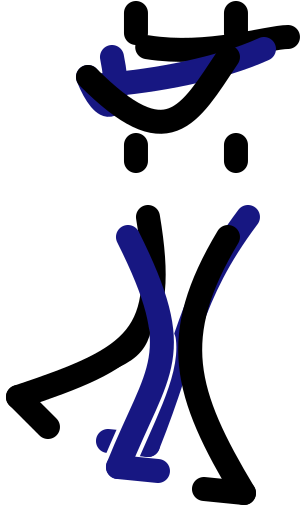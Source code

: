 <?xml version="1.0" encoding="UTF-8"?>
<dia:diagram xmlns:dia="http://www.lysator.liu.se/~alla/dia/">
  <dia:layer name="fondo" visible="false" connectable="false">
    <dia:object type="Standard - Line" version="0" id="O0">
      <dia:attribute name="obj_pos">
        <dia:point val="2,32"/>
      </dia:attribute>
      <dia:attribute name="obj_bb">
        <dia:rectangle val="1.947,31.947;36.053,34.319"/>
      </dia:attribute>
      <dia:attribute name="conn_endpoints">
        <dia:point val="2,32"/>
        <dia:point val="36,34"/>
      </dia:attribute>
      <dia:attribute name="numcp">
        <dia:int val="1"/>
      </dia:attribute>
      <dia:attribute name="end_arrow">
        <dia:enum val="22"/>
      </dia:attribute>
      <dia:attribute name="end_arrow_length">
        <dia:real val="0.5"/>
      </dia:attribute>
      <dia:attribute name="end_arrow_width">
        <dia:real val="0.5"/>
      </dia:attribute>
    </dia:object>
    <dia:object type="Standard - Line" version="0" id="O1">
      <dia:attribute name="obj_pos">
        <dia:point val="3,30.5"/>
      </dia:attribute>
      <dia:attribute name="obj_bb">
        <dia:rectangle val="2.947,30.447;37.053,32.819"/>
      </dia:attribute>
      <dia:attribute name="conn_endpoints">
        <dia:point val="3,30.5"/>
        <dia:point val="37,32.5"/>
      </dia:attribute>
      <dia:attribute name="numcp">
        <dia:int val="1"/>
      </dia:attribute>
      <dia:attribute name="end_arrow">
        <dia:enum val="22"/>
      </dia:attribute>
      <dia:attribute name="end_arrow_length">
        <dia:real val="0.5"/>
      </dia:attribute>
      <dia:attribute name="end_arrow_width">
        <dia:real val="0.5"/>
      </dia:attribute>
    </dia:object>
    <dia:object type="Standard - Line" version="0" id="O2">
      <dia:attribute name="obj_pos">
        <dia:point val="6,16"/>
      </dia:attribute>
      <dia:attribute name="obj_bb">
        <dia:rectangle val="5.938,7.859;33.062,16.062"/>
      </dia:attribute>
      <dia:attribute name="conn_endpoints">
        <dia:point val="6,16"/>
        <dia:point val="33,8"/>
      </dia:attribute>
      <dia:attribute name="numcp">
        <dia:int val="1"/>
      </dia:attribute>
      <dia:attribute name="end_arrow">
        <dia:enum val="22"/>
      </dia:attribute>
      <dia:attribute name="end_arrow_length">
        <dia:real val="0.5"/>
      </dia:attribute>
      <dia:attribute name="end_arrow_width">
        <dia:real val="0.5"/>
      </dia:attribute>
    </dia:object>
  </dia:layer>
  <dia:layer name="Segundo plano" visible="true" connectable="true" active="true">
    <dia:object type="Standard - BezierLine" version="0" id="O3">
      <dia:attribute name="obj_pos">
        <dia:point val="18.962,11.509"/>
      </dia:attribute>
      <dia:attribute name="obj_bb">
        <dia:rectangle val="18.274,10.4;26.6,12.245"/>
      </dia:attribute>
      <dia:attribute name="bez_points">
        <dia:point val="18.962,11.509"/>
        <dia:point val="22,12"/>
        <dia:point val="25,11"/>
        <dia:point val="26,11"/>
      </dia:attribute>
      <dia:attribute name="corner_types">
        <dia:enum val="0"/>
        <dia:enum val="0"/>
      </dia:attribute>
      <dia:attribute name="line_width">
        <dia:real val="1.2"/>
      </dia:attribute>
      <dia:attribute name="line_caps">
        <dia:enum val="1"/>
      </dia:attribute>
      <dia:connections>
        <dia:connection handle="0" to="O8" connection="0"/>
      </dia:connections>
    </dia:object>
    <dia:object type="Standard - BezierLine" version="0" id="O4">
      <dia:attribute name="obj_pos">
        <dia:point val="19,20"/>
      </dia:attribute>
      <dia:attribute name="obj_bb">
        <dia:rectangle val="11.741,19.309;19.886,29.759"/>
      </dia:attribute>
      <dia:attribute name="bez_points">
        <dia:point val="19,20"/>
        <dia:point val="20,26"/>
        <dia:point val="18.5,27"/>
        <dia:point val="12.5,29"/>
      </dia:attribute>
      <dia:attribute name="corner_types">
        <dia:enum val="0"/>
        <dia:enum val="0"/>
      </dia:attribute>
      <dia:attribute name="line_width">
        <dia:real val="1.2"/>
      </dia:attribute>
      <dia:attribute name="line_caps">
        <dia:enum val="1"/>
      </dia:attribute>
    </dia:object>
    <dia:object type="Standard - BezierLine" version="0" id="O5">
      <dia:attribute name="obj_pos">
        <dia:point val="16.8,13.4"/>
      </dia:attribute>
      <dia:attribute name="obj_bb">
        <dia:rectangle val="16.156,10.806;25.595,14.044"/>
      </dia:attribute>
      <dia:attribute name="bez_points">
        <dia:point val="16.8,13.4"/>
        <dia:point val="19.4,13.2"/>
        <dia:point val="22.6,12.6"/>
        <dia:point val="24.8,11.6"/>
      </dia:attribute>
      <dia:attribute name="corner_types">
        <dia:enum val="0"/>
        <dia:enum val="0"/>
      </dia:attribute>
      <dia:attribute name="line_color">
        <dia:color val="#171782ff"/>
      </dia:attribute>
      <dia:attribute name="line_width">
        <dia:real val="1.2"/>
      </dia:attribute>
      <dia:attribute name="line_caps">
        <dia:enum val="1"/>
      </dia:attribute>
    </dia:object>
    <dia:group>
      <dia:attribute name="meta">
        <dia:composite type="dict"/>
      </dia:attribute>
      <dia:attribute name="matrix"/>
      <dia:object type="stickman3d - pelvis-gray-120" version="1" id="O6">
        <dia:attribute name="obj_pos">
          <dia:point val="16,17"/>
        </dia:attribute>
        <dia:attribute name="obj_bb">
          <dia:rectangle val="15.716,16.898;20.726,21.503"/>
        </dia:attribute>
        <dia:attribute name="meta">
          <dia:composite type="dict"/>
        </dia:attribute>
        <dia:attribute name="elem_corner">
          <dia:point val="16,17"/>
        </dia:attribute>
        <dia:attribute name="elem_width">
          <dia:real val="4.5"/>
        </dia:attribute>
        <dia:attribute name="elem_height">
          <dia:real val="4.3"/>
        </dia:attribute>
        <dia:attribute name="line_width">
          <dia:real val="0.1"/>
        </dia:attribute>
        <dia:attribute name="line_colour">
          <dia:color val="#000000ff"/>
        </dia:attribute>
        <dia:attribute name="fill_colour">
          <dia:color val="#ffffffff"/>
        </dia:attribute>
        <dia:attribute name="show_background">
          <dia:boolean val="true"/>
        </dia:attribute>
        <dia:attribute name="line_style">
          <dia:enum val="0"/>
          <dia:real val="1"/>
        </dia:attribute>
        <dia:attribute name="flip_horizontal">
          <dia:boolean val="false"/>
        </dia:attribute>
        <dia:attribute name="flip_vertical">
          <dia:boolean val="false"/>
        </dia:attribute>
        <dia:attribute name="subscale">
          <dia:real val="1"/>
        </dia:attribute>
      </dia:object>
      <dia:object type="Standard - Line" version="0" id="O7">
        <dia:attribute name="obj_pos">
          <dia:point val="18.4,16.4"/>
        </dia:attribute>
        <dia:attribute name="obj_bb">
          <dia:rectangle val="17.8,15.8;19,17.8"/>
        </dia:attribute>
        <dia:attribute name="conn_endpoints">
          <dia:point val="18.4,16.4"/>
          <dia:point val="18.4,17.2"/>
        </dia:attribute>
        <dia:attribute name="numcp">
          <dia:int val="1"/>
        </dia:attribute>
        <dia:attribute name="line_width">
          <dia:real val="1.2"/>
        </dia:attribute>
        <dia:attribute name="line_caps">
          <dia:enum val="1"/>
        </dia:attribute>
      </dia:object>
      <dia:object type="stickman3d - torax-gray-120" version="1" id="O8">
        <dia:attribute name="obj_pos">
          <dia:point val="15.5,11"/>
        </dia:attribute>
        <dia:attribute name="obj_bb">
          <dia:rectangle val="14.609,10.866;21.387,16.785"/>
        </dia:attribute>
        <dia:attribute name="meta">
          <dia:composite type="dict"/>
        </dia:attribute>
        <dia:attribute name="elem_corner">
          <dia:point val="15.5,11"/>
        </dia:attribute>
        <dia:attribute name="elem_width">
          <dia:real val="5.193"/>
        </dia:attribute>
        <dia:attribute name="elem_height">
          <dia:real val="5.6"/>
        </dia:attribute>
        <dia:attribute name="line_width">
          <dia:real val="0.1"/>
        </dia:attribute>
        <dia:attribute name="line_colour">
          <dia:color val="#000000ff"/>
        </dia:attribute>
        <dia:attribute name="fill_colour">
          <dia:color val="#ffffffff"/>
        </dia:attribute>
        <dia:attribute name="show_background">
          <dia:boolean val="true"/>
        </dia:attribute>
        <dia:attribute name="line_style">
          <dia:enum val="0"/>
          <dia:real val="1"/>
        </dia:attribute>
        <dia:attribute name="flip_horizontal">
          <dia:boolean val="false"/>
        </dia:attribute>
        <dia:attribute name="flip_vertical">
          <dia:boolean val="false"/>
        </dia:attribute>
        <dia:attribute name="subscale">
          <dia:real val="1"/>
        </dia:attribute>
      </dia:object>
    </dia:group>
    <dia:object type="Standard - BezierLine" version="0" id="O9">
      <dia:attribute name="obj_pos">
        <dia:point val="19.6,26.6"/>
      </dia:attribute>
      <dia:attribute name="obj_bb">
        <dia:rectangle val="15.95,25.659;20.541,34.55"/>
      </dia:attribute>
      <dia:attribute name="bez_points">
        <dia:point val="19.6,26.6"/>
        <dia:point val="19.8,27.6"/>
        <dia:point val="18.5,30"/>
        <dia:point val="17,33.5"/>
      </dia:attribute>
      <dia:attribute name="corner_types">
        <dia:enum val="0"/>
        <dia:enum val="0"/>
      </dia:attribute>
      <dia:attribute name="line_color">
        <dia:color val="#ffffffff"/>
      </dia:attribute>
      <dia:attribute name="line_width">
        <dia:real val="1.6"/>
      </dia:attribute>
      <dia:attribute name="line_caps">
        <dia:enum val="1"/>
      </dia:attribute>
    </dia:object>
    <dia:object type="Standard - Line" version="0" id="O10">
      <dia:attribute name="obj_pos">
        <dia:point val="12.5,29"/>
      </dia:attribute>
      <dia:attribute name="obj_bb">
        <dia:rectangle val="11.652,28.151;14.848,31.349"/>
      </dia:attribute>
      <dia:attribute name="conn_endpoints">
        <dia:point val="12.5,29"/>
        <dia:point val="14,30.5"/>
      </dia:attribute>
      <dia:attribute name="numcp">
        <dia:int val="1"/>
      </dia:attribute>
      <dia:attribute name="line_width">
        <dia:real val="1.2"/>
      </dia:attribute>
      <dia:attribute name="line_caps">
        <dia:enum val="1"/>
      </dia:attribute>
    </dia:object>
    <dia:object type="Standard - BezierLine" version="0" id="O11">
      <dia:attribute name="obj_pos">
        <dia:point val="17.2,12"/>
      </dia:attribute>
      <dia:attribute name="obj_bb">
        <dia:rectangle val="15.22,11.294;17.983,14.994"/>
      </dia:attribute>
      <dia:attribute name="bez_points">
        <dia:point val="17.2,12"/>
        <dia:point val="17.8,15"/>
        <dia:point val="16.8,15"/>
        <dia:point val="16,13"/>
      </dia:attribute>
      <dia:attribute name="corner_types">
        <dia:enum val="0"/>
        <dia:enum val="0"/>
      </dia:attribute>
      <dia:attribute name="line_color">
        <dia:color val="#171782ff"/>
      </dia:attribute>
      <dia:attribute name="line_width">
        <dia:real val="1.2"/>
      </dia:attribute>
      <dia:attribute name="line_caps">
        <dia:enum val="1"/>
      </dia:attribute>
    </dia:object>
    <dia:object type="Standard - BezierLine" version="0" id="O12">
      <dia:attribute name="obj_pos">
        <dia:point val="24,20"/>
      </dia:attribute>
      <dia:attribute name="obj_bb">
        <dia:rectangle val="18.22,19.16;24.84,32.18"/>
      </dia:attribute>
      <dia:attribute name="bez_points">
        <dia:point val="24,20"/>
        <dia:point val="21,24"/>
        <dia:point val="21,26.4"/>
        <dia:point val="19,31.4"/>
      </dia:attribute>
      <dia:attribute name="corner_types">
        <dia:enum val="0"/>
        <dia:enum val="0"/>
      </dia:attribute>
      <dia:attribute name="line_color">
        <dia:color val="#171782ff"/>
      </dia:attribute>
      <dia:attribute name="line_width">
        <dia:real val="1.2"/>
      </dia:attribute>
      <dia:attribute name="line_caps">
        <dia:enum val="1"/>
      </dia:attribute>
    </dia:object>
    <dia:object type="Standard - Line" version="0" id="O13">
      <dia:attribute name="obj_pos">
        <dia:point val="17,31.2"/>
      </dia:attribute>
      <dia:attribute name="obj_bb">
        <dia:rectangle val="16.343,30.543;19.657,32.057"/>
      </dia:attribute>
      <dia:attribute name="conn_endpoints">
        <dia:point val="17,31.2"/>
        <dia:point val="19,31.4"/>
      </dia:attribute>
      <dia:attribute name="numcp">
        <dia:int val="1"/>
      </dia:attribute>
      <dia:attribute name="line_color">
        <dia:color val="#171782ff"/>
      </dia:attribute>
      <dia:attribute name="line_width">
        <dia:real val="1.2"/>
      </dia:attribute>
      <dia:attribute name="line_caps">
        <dia:enum val="1"/>
      </dia:attribute>
    </dia:object>
    <dia:object type="Standard - Line" version="0" id="O14">
      <dia:attribute name="obj_pos">
        <dia:point val="21.8,33.6"/>
      </dia:attribute>
      <dia:attribute name="obj_bb">
        <dia:rectangle val="21.143,32.943;24.457,34.457"/>
      </dia:attribute>
      <dia:attribute name="conn_endpoints">
        <dia:point val="21.8,33.6"/>
        <dia:point val="23.8,33.8"/>
      </dia:attribute>
      <dia:attribute name="numcp">
        <dia:int val="1"/>
      </dia:attribute>
      <dia:attribute name="line_width">
        <dia:real val="1.2"/>
      </dia:attribute>
      <dia:attribute name="line_caps">
        <dia:enum val="1"/>
      </dia:attribute>
    </dia:object>
    <dia:group>
      <dia:attribute name="meta">
        <dia:composite type="dict"/>
      </dia:attribute>
      <dia:attribute name="matrix"/>
      <dia:object type="stickman3d - pelvis-white-120" version="1" id="O15">
        <dia:attribute name="obj_pos">
          <dia:point val="21,17"/>
        </dia:attribute>
        <dia:attribute name="obj_bb">
          <dia:rectangle val="20.716,16.898;25.726,21.503"/>
        </dia:attribute>
        <dia:attribute name="meta">
          <dia:composite type="dict"/>
        </dia:attribute>
        <dia:attribute name="elem_corner">
          <dia:point val="21,17"/>
        </dia:attribute>
        <dia:attribute name="elem_width">
          <dia:real val="4.5"/>
        </dia:attribute>
        <dia:attribute name="elem_height">
          <dia:real val="4.3"/>
        </dia:attribute>
        <dia:attribute name="line_width">
          <dia:real val="0.1"/>
        </dia:attribute>
        <dia:attribute name="line_colour">
          <dia:color val="#000000ff"/>
        </dia:attribute>
        <dia:attribute name="fill_colour">
          <dia:color val="#ffffffff"/>
        </dia:attribute>
        <dia:attribute name="show_background">
          <dia:boolean val="true"/>
        </dia:attribute>
        <dia:attribute name="line_style">
          <dia:enum val="0"/>
          <dia:real val="1"/>
        </dia:attribute>
        <dia:attribute name="flip_horizontal">
          <dia:boolean val="false"/>
        </dia:attribute>
        <dia:attribute name="flip_vertical">
          <dia:boolean val="false"/>
        </dia:attribute>
        <dia:attribute name="subscale">
          <dia:real val="1"/>
        </dia:attribute>
      </dia:object>
      <dia:object type="Standard - Line" version="0" id="O16">
        <dia:attribute name="obj_pos">
          <dia:point val="23.4,16.4"/>
        </dia:attribute>
        <dia:attribute name="obj_bb">
          <dia:rectangle val="22.8,15.8;24,17.8"/>
        </dia:attribute>
        <dia:attribute name="conn_endpoints">
          <dia:point val="23.4,16.4"/>
          <dia:point val="23.4,17.2"/>
        </dia:attribute>
        <dia:attribute name="numcp">
          <dia:int val="1"/>
        </dia:attribute>
        <dia:attribute name="line_width">
          <dia:real val="1.2"/>
        </dia:attribute>
        <dia:attribute name="line_caps">
          <dia:enum val="1"/>
        </dia:attribute>
      </dia:object>
      <dia:object type="stickman3d - torax-white-120" version="1" id="O17">
        <dia:attribute name="obj_pos">
          <dia:point val="20.5,11"/>
        </dia:attribute>
        <dia:attribute name="obj_bb">
          <dia:rectangle val="19.609,10.866;26.387,16.785"/>
        </dia:attribute>
        <dia:attribute name="meta">
          <dia:composite type="dict"/>
        </dia:attribute>
        <dia:attribute name="elem_corner">
          <dia:point val="20.5,11"/>
        </dia:attribute>
        <dia:attribute name="elem_width">
          <dia:real val="5.193"/>
        </dia:attribute>
        <dia:attribute name="elem_height">
          <dia:real val="5.6"/>
        </dia:attribute>
        <dia:attribute name="line_width">
          <dia:real val="0.1"/>
        </dia:attribute>
        <dia:attribute name="line_colour">
          <dia:color val="#000000ff"/>
        </dia:attribute>
        <dia:attribute name="fill_colour">
          <dia:color val="#ffffffff"/>
        </dia:attribute>
        <dia:attribute name="show_background">
          <dia:boolean val="true"/>
        </dia:attribute>
        <dia:attribute name="line_style">
          <dia:enum val="0"/>
          <dia:real val="1"/>
        </dia:attribute>
        <dia:attribute name="flip_horizontal">
          <dia:boolean val="false"/>
        </dia:attribute>
        <dia:attribute name="flip_vertical">
          <dia:boolean val="false"/>
        </dia:attribute>
        <dia:attribute name="subscale">
          <dia:real val="1"/>
        </dia:attribute>
      </dia:object>
    </dia:group>
    <dia:object type="Standard - BezierLine" version="0" id="O18">
      <dia:attribute name="obj_pos">
        <dia:point val="23,21"/>
      </dia:attribute>
      <dia:attribute name="obj_bb">
        <dia:rectangle val="20.511,20.177;24.623,34.623"/>
      </dia:attribute>
      <dia:attribute name="bez_points">
        <dia:point val="23,21"/>
        <dia:point val="20,26"/>
        <dia:point val="20.8,28.8"/>
        <dia:point val="23.8,33.8"/>
      </dia:attribute>
      <dia:attribute name="corner_types">
        <dia:enum val="0"/>
        <dia:enum val="0"/>
      </dia:attribute>
      <dia:attribute name="line_width">
        <dia:real val="1.2"/>
      </dia:attribute>
      <dia:attribute name="line_caps">
        <dia:enum val="1"/>
      </dia:attribute>
    </dia:object>
    <dia:object type="Standard - BezierLine" version="0" id="O19">
      <dia:attribute name="obj_pos">
        <dia:point val="16,13"/>
      </dia:attribute>
      <dia:attribute name="obj_bb">
        <dia:rectangle val="15.152,11.168;23.832,15.84"/>
      </dia:attribute>
      <dia:attribute name="bez_points">
        <dia:point val="16,13"/>
        <dia:point val="20,17"/>
        <dia:point val="21,15"/>
        <dia:point val="23,12"/>
      </dia:attribute>
      <dia:attribute name="corner_types">
        <dia:enum val="0"/>
        <dia:enum val="0"/>
      </dia:attribute>
      <dia:attribute name="line_width">
        <dia:real val="1.2"/>
      </dia:attribute>
      <dia:attribute name="line_caps">
        <dia:enum val="1"/>
      </dia:attribute>
    </dia:object>
    <dia:object type="Standard - BezierLine" version="0" id="O20">
      <dia:attribute name="obj_pos">
        <dia:point val="19.6,26.2"/>
      </dia:attribute>
      <dia:attribute name="obj_bb">
        <dia:rectangle val="16.423,25.307;20.493,33.633"/>
      </dia:attribute>
      <dia:attribute name="bez_points">
        <dia:point val="19.6,26.2"/>
        <dia:point val="19.8,27.8"/>
        <dia:point val="18.5,30"/>
        <dia:point val="17.5,32.5"/>
      </dia:attribute>
      <dia:attribute name="corner_types">
        <dia:enum val="0"/>
        <dia:enum val="0"/>
      </dia:attribute>
      <dia:attribute name="line_color">
        <dia:color val="#ffffffff"/>
      </dia:attribute>
      <dia:attribute name="line_width">
        <dia:real val="1.6"/>
      </dia:attribute>
      <dia:attribute name="line_caps">
        <dia:enum val="1"/>
      </dia:attribute>
      <dia:attribute name="absolute_end_gap">
        <dia:real val="-0.1"/>
      </dia:attribute>
    </dia:object>
    <dia:object type="Standard - BezierLine" version="0" id="O21">
      <dia:attribute name="obj_pos">
        <dia:point val="18,21"/>
      </dia:attribute>
      <dia:attribute name="obj_bb">
        <dia:rectangle val="16.72,20.195;20.296,33.28"/>
      </dia:attribute>
      <dia:attribute name="bez_points">
        <dia:point val="18,21"/>
        <dia:point val="21,27"/>
        <dia:point val="19.5,27.5"/>
        <dia:point val="17.5,32.5"/>
      </dia:attribute>
      <dia:attribute name="corner_types">
        <dia:enum val="0"/>
        <dia:enum val="0"/>
      </dia:attribute>
      <dia:attribute name="line_color">
        <dia:color val="#171782ff"/>
      </dia:attribute>
      <dia:attribute name="line_width">
        <dia:real val="1.2"/>
      </dia:attribute>
      <dia:attribute name="line_caps">
        <dia:enum val="1"/>
      </dia:attribute>
    </dia:object>
    <dia:object type="Standard - Line" version="0" id="O22">
      <dia:attribute name="obj_pos">
        <dia:point val="17.5,32.5"/>
      </dia:attribute>
      <dia:attribute name="obj_bb">
        <dia:rectangle val="16.843,31.843;20.157,33.357"/>
      </dia:attribute>
      <dia:attribute name="conn_endpoints">
        <dia:point val="17.5,32.5"/>
        <dia:point val="19.5,32.7"/>
      </dia:attribute>
      <dia:attribute name="numcp">
        <dia:int val="1"/>
      </dia:attribute>
      <dia:attribute name="line_color">
        <dia:color val="#171782ff"/>
      </dia:attribute>
      <dia:attribute name="line_width">
        <dia:real val="1.2"/>
      </dia:attribute>
      <dia:attribute name="line_caps">
        <dia:enum val="1"/>
      </dia:attribute>
    </dia:object>
    <dia:object type="Standard - BezierLine" version="0" id="O23">
      <dia:attribute name="obj_pos">
        <dia:point val="18.6,25.8"/>
      </dia:attribute>
      <dia:attribute name="obj_bb">
        <dia:rectangle val="16.35,25.168;19.233,27.85"/>
      </dia:attribute>
      <dia:attribute name="bez_points">
        <dia:point val="18.6,25.8"/>
        <dia:point val="18.4,26.4"/>
        <dia:point val="18,26.8"/>
        <dia:point val="17,27.2"/>
      </dia:attribute>
      <dia:attribute name="corner_types">
        <dia:enum val="0"/>
        <dia:enum val="0"/>
      </dia:attribute>
      <dia:attribute name="line_width">
        <dia:real val="1"/>
      </dia:attribute>
      <dia:attribute name="line_caps">
        <dia:enum val="1"/>
      </dia:attribute>
    </dia:object>
    <dia:object type="Standard - Line" version="0" id="O24">
      <dia:attribute name="obj_pos">
        <dia:point val="18.4,9.8"/>
      </dia:attribute>
      <dia:attribute name="obj_bb">
        <dia:rectangle val="17.8,9.2;19,11.4"/>
      </dia:attribute>
      <dia:attribute name="conn_endpoints">
        <dia:point val="18.4,9.8"/>
        <dia:point val="18.4,10.8"/>
      </dia:attribute>
      <dia:attribute name="numcp">
        <dia:int val="1"/>
      </dia:attribute>
      <dia:attribute name="line_width">
        <dia:real val="1.2"/>
      </dia:attribute>
      <dia:attribute name="line_caps">
        <dia:enum val="1"/>
      </dia:attribute>
    </dia:object>
    <dia:object type="Standard - Line" version="0" id="O25">
      <dia:attribute name="obj_pos">
        <dia:point val="23.4,9.8"/>
      </dia:attribute>
      <dia:attribute name="obj_bb">
        <dia:rectangle val="22.8,9.2;24,11.4"/>
      </dia:attribute>
      <dia:attribute name="conn_endpoints">
        <dia:point val="23.4,9.8"/>
        <dia:point val="23.4,10.8"/>
      </dia:attribute>
      <dia:attribute name="numcp">
        <dia:int val="1"/>
      </dia:attribute>
      <dia:attribute name="line_width">
        <dia:real val="1.2"/>
      </dia:attribute>
      <dia:attribute name="line_caps">
        <dia:enum val="1"/>
      </dia:attribute>
    </dia:object>
    <dia:object type="stickman3d - head-gray" version="1" id="O26">
      <dia:attribute name="obj_pos">
        <dia:point val="16.4,4.4"/>
      </dia:attribute>
      <dia:attribute name="obj_bb">
        <dia:rectangle val="16.3,4.3;20.616,10.5"/>
      </dia:attribute>
      <dia:attribute name="meta">
        <dia:composite type="dict"/>
      </dia:attribute>
      <dia:attribute name="elem_corner">
        <dia:point val="16.4,4.4"/>
      </dia:attribute>
      <dia:attribute name="elem_width">
        <dia:real val="4.116"/>
      </dia:attribute>
      <dia:attribute name="elem_height">
        <dia:real val="6.0"/>
      </dia:attribute>
      <dia:attribute name="line_width">
        <dia:real val="0.1"/>
      </dia:attribute>
      <dia:attribute name="line_colour">
        <dia:color val="#000000ff"/>
      </dia:attribute>
      <dia:attribute name="fill_colour">
        <dia:color val="#ffffffff"/>
      </dia:attribute>
      <dia:attribute name="show_background">
        <dia:boolean val="true"/>
      </dia:attribute>
      <dia:attribute name="line_style">
        <dia:enum val="0"/>
        <dia:real val="1"/>
      </dia:attribute>
      <dia:attribute name="flip_horizontal">
        <dia:boolean val="false"/>
      </dia:attribute>
      <dia:attribute name="flip_vertical">
        <dia:boolean val="false"/>
      </dia:attribute>
      <dia:attribute name="subscale">
        <dia:real val="1"/>
      </dia:attribute>
    </dia:object>
    <dia:object type="stickman3d - head-white" version="1" id="O27">
      <dia:attribute name="obj_pos">
        <dia:point val="21.4,4.4"/>
      </dia:attribute>
      <dia:attribute name="obj_bb">
        <dia:rectangle val="21.3,4.3;25.616,10.5"/>
      </dia:attribute>
      <dia:attribute name="meta">
        <dia:composite type="dict"/>
      </dia:attribute>
      <dia:attribute name="elem_corner">
        <dia:point val="21.4,4.4"/>
      </dia:attribute>
      <dia:attribute name="elem_width">
        <dia:real val="4.116"/>
      </dia:attribute>
      <dia:attribute name="elem_height">
        <dia:real val="6"/>
      </dia:attribute>
      <dia:attribute name="line_width">
        <dia:real val="0.1"/>
      </dia:attribute>
      <dia:attribute name="line_colour">
        <dia:color val="#000000ff"/>
      </dia:attribute>
      <dia:attribute name="fill_colour">
        <dia:color val="#ffffffff"/>
      </dia:attribute>
      <dia:attribute name="show_background">
        <dia:boolean val="true"/>
      </dia:attribute>
      <dia:attribute name="line_style">
        <dia:enum val="0"/>
        <dia:real val="1"/>
      </dia:attribute>
      <dia:attribute name="flip_horizontal">
        <dia:boolean val="false"/>
      </dia:attribute>
      <dia:attribute name="flip_vertical">
        <dia:boolean val="false"/>
      </dia:attribute>
      <dia:attribute name="subscale">
        <dia:real val="1"/>
      </dia:attribute>
    </dia:object>
  </dia:layer>
</dia:diagram>
